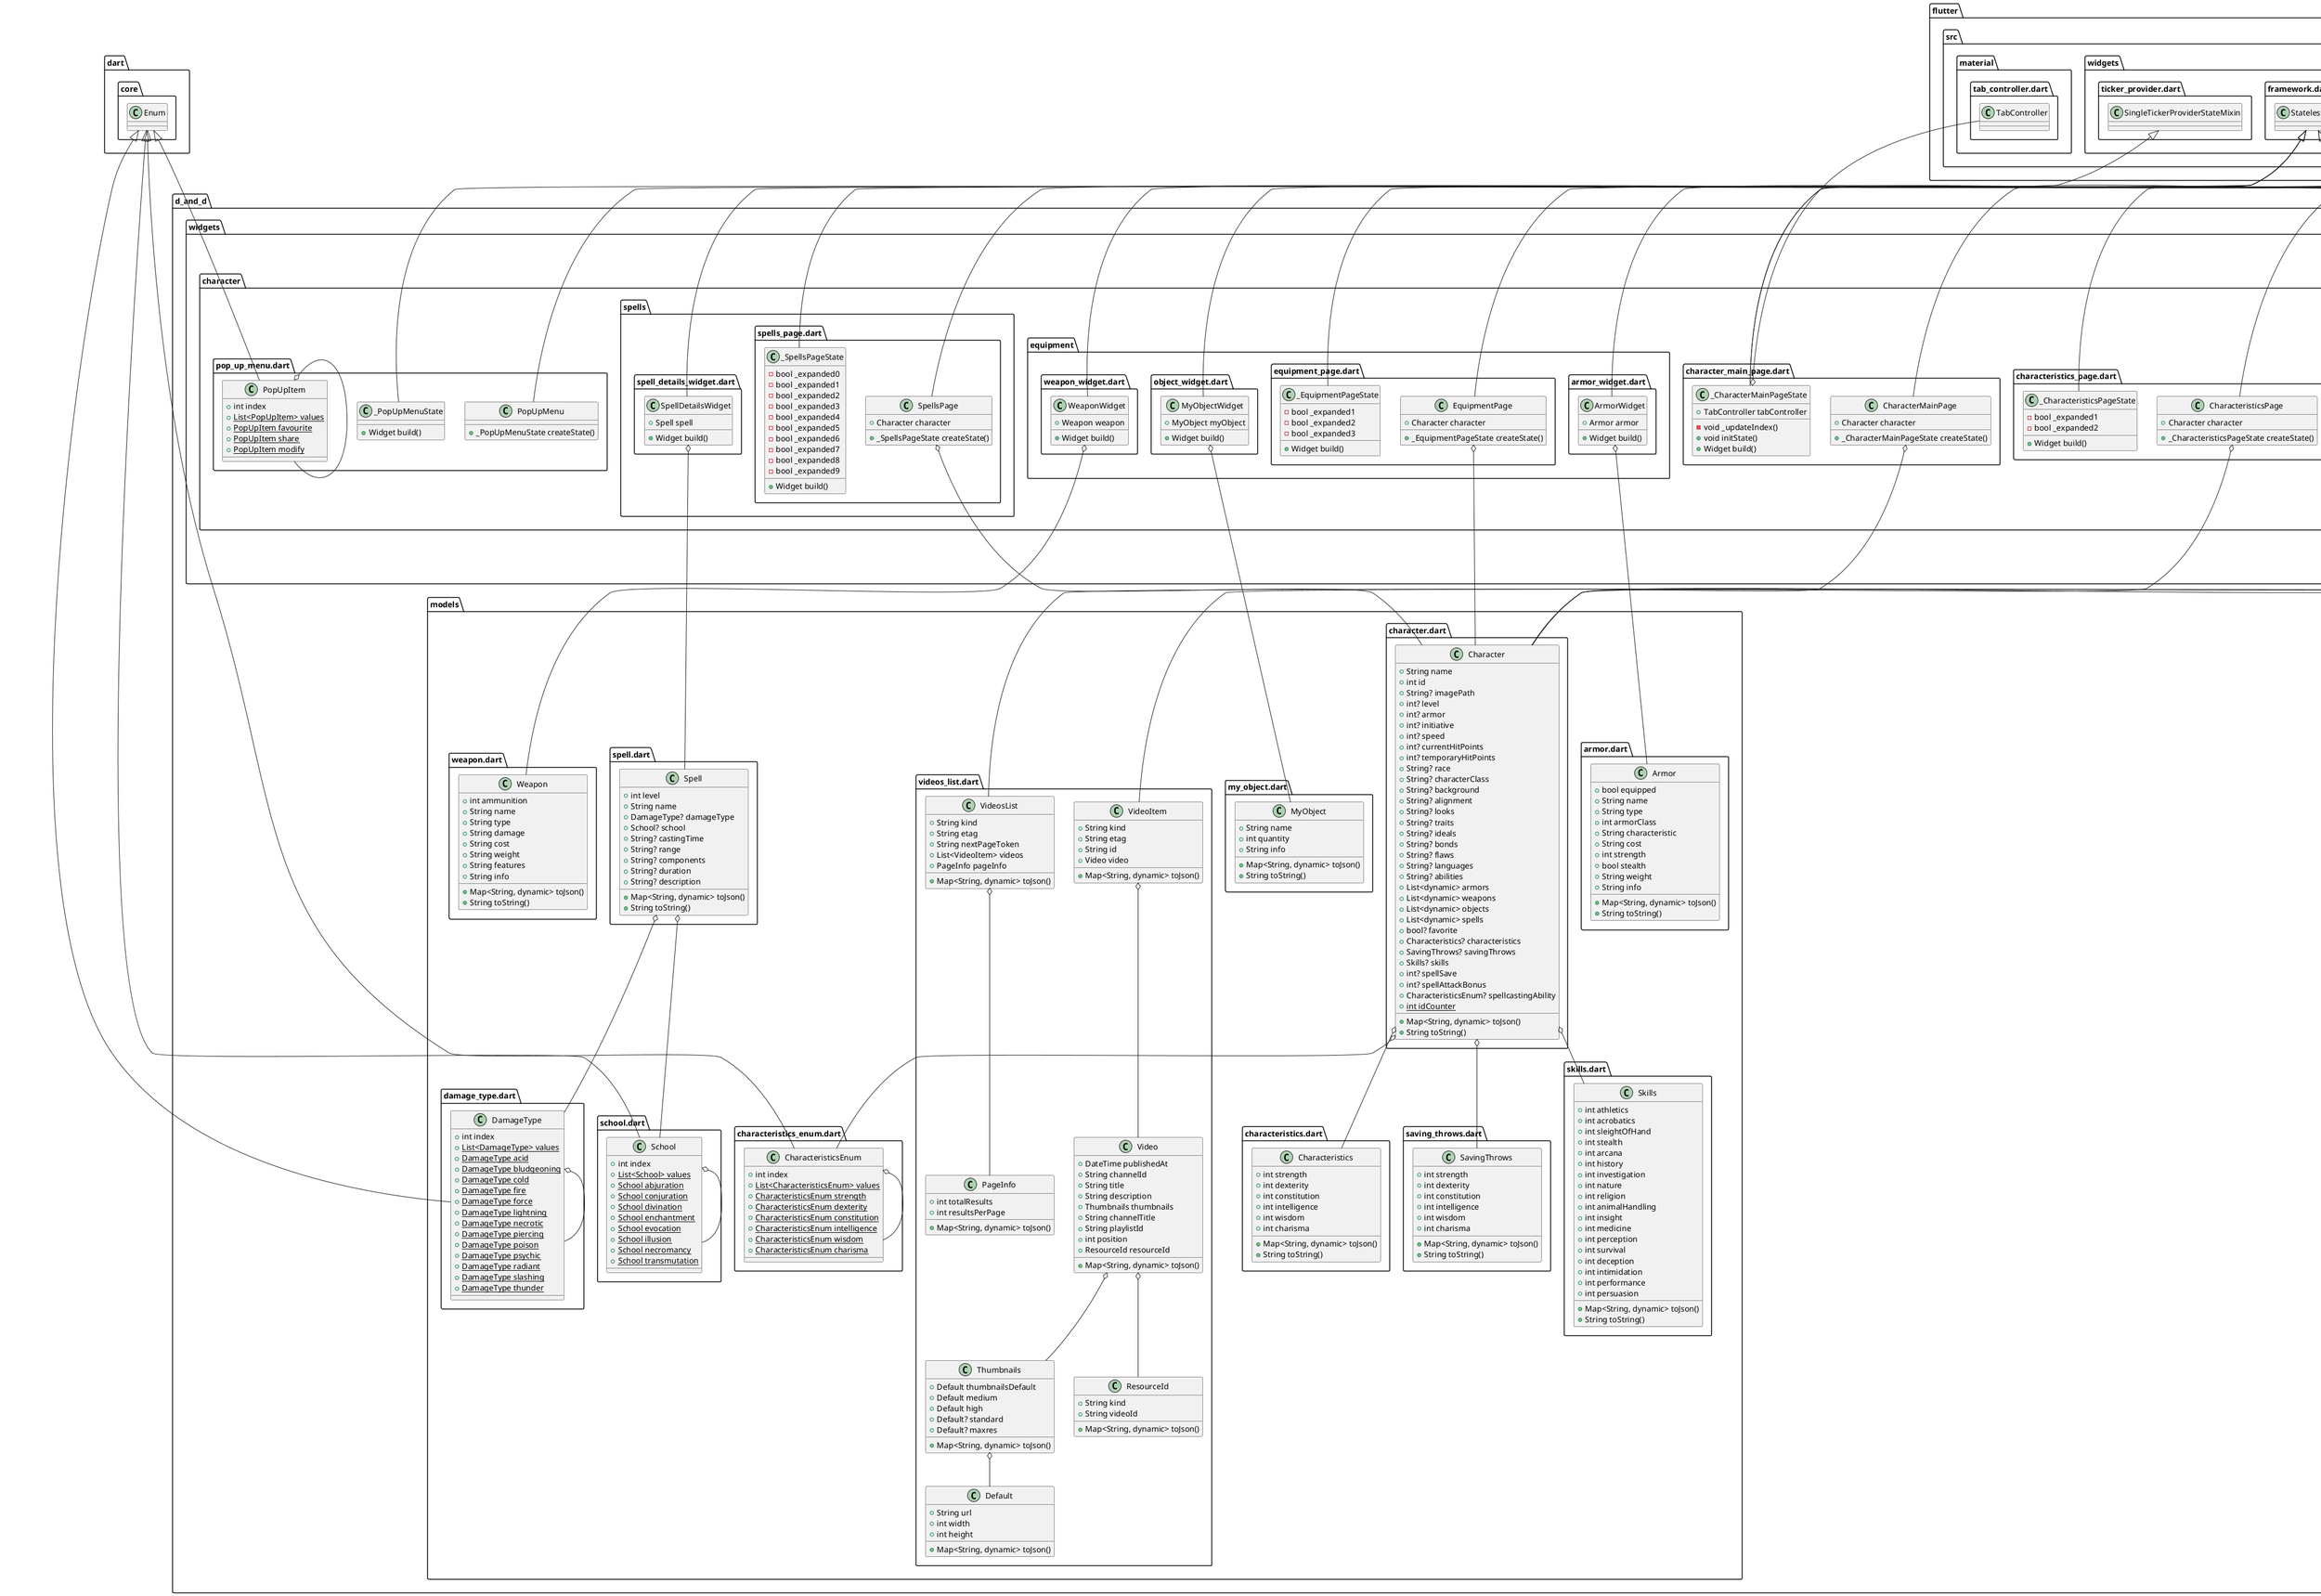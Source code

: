 @startuml
set namespaceSeparator ::

class "d_and_d::icons::my_icons.dart::MyIcons" {
  {static} -String _kFontFam
  {static} -String? _kFontPkg
  {static} +IconData shield
  {static} +IconData sword
  {static} +IconData userId
  {static} +IconData octahedron
}

"d_and_d::icons::my_icons.dart::MyIcons" o-- "flutter::src::widgets::icon_data.dart::IconData"

class "d_and_d::main.dart::MyApp" {
  +Widget build()
}

"flutter::src::widgets::framework.dart::StatelessWidget" <|-- "d_and_d::main.dart::MyApp"

class "d_and_d::main.dart::MyHomePage" {
  +String title
  +State<MyHomePage> createState()
}

"flutter::src::widgets::framework.dart::StatefulWidget" <|-- "d_and_d::main.dart::MyHomePage"

class "d_and_d::main.dart::_MyHomePageState" {
  +Widget build()
}

"flutter::src::widgets::framework.dart::State" <|-- "d_and_d::main.dart::_MyHomePageState"

class "d_and_d::models::armor.dart::Armor" {
  +bool equipped
  +String name
  +String type
  +int armorClass
  +String characteristic
  +String cost
  +int strength
  +bool stealth
  +String weight
  +String info
  +Map<String, dynamic> toJson()
  +String toString()
}

class "d_and_d::models::character.dart::Character" {
  +String name
  +int id
  +String? imagePath
  +int? level
  +int? armor
  +int? initiative
  +int? speed
  +int? currentHitPoints
  +int? temporaryHitPoints
  +String? race
  +String? characterClass
  +String? background
  +String? alignment
  +String? looks
  +String? traits
  +String? ideals
  +String? bonds
  +String? flaws
  +String? languages
  +String? abilities
  +List<dynamic> armors
  +List<dynamic> weapons
  +List<dynamic> objects
  +List<dynamic> spells
  +bool? favorite
  +Characteristics? characteristics
  +SavingThrows? savingThrows
  +Skills? skills
  +int? spellSave
  +int? spellAttackBonus
  +CharacteristicsEnum? spellcastingAbility
  {static} +int idCounter
  +Map<String, dynamic> toJson()
  +String toString()
}

"d_and_d::models::character.dart::Character" o-- "d_and_d::models::characteristics.dart::Characteristics"
"d_and_d::models::character.dart::Character" o-- "d_and_d::models::saving_throws.dart::SavingThrows"
"d_and_d::models::character.dart::Character" o-- "d_and_d::models::skills.dart::Skills"
"d_and_d::models::character.dart::Character" o-- "d_and_d::models::characteristics_enum.dart::CharacteristicsEnum"

class "d_and_d::models::characteristics.dart::Characteristics" {
  +int strength
  +int dexterity
  +int constitution
  +int intelligence
  +int wisdom
  +int charisma
  +Map<String, dynamic> toJson()
  +String toString()
}

class "d_and_d::models::characteristics_enum.dart::CharacteristicsEnum" {
  +int index
  {static} +List<CharacteristicsEnum> values
  {static} +CharacteristicsEnum strength
  {static} +CharacteristicsEnum dexterity
  {static} +CharacteristicsEnum constitution
  {static} +CharacteristicsEnum intelligence
  {static} +CharacteristicsEnum wisdom
  {static} +CharacteristicsEnum charisma
}

"d_and_d::models::characteristics_enum.dart::CharacteristicsEnum" o-- "d_and_d::models::characteristics_enum.dart::CharacteristicsEnum"
"dart::core::Enum" <|-- "d_and_d::models::characteristics_enum.dart::CharacteristicsEnum"

class "d_and_d::models::damage_type.dart::DamageType" {
  +int index
  {static} +List<DamageType> values
  {static} +DamageType acid
  {static} +DamageType bludgeoning
  {static} +DamageType cold
  {static} +DamageType fire
  {static} +DamageType force
  {static} +DamageType lightning
  {static} +DamageType necrotic
  {static} +DamageType piercing
  {static} +DamageType poison
  {static} +DamageType psychic
  {static} +DamageType radiant
  {static} +DamageType slashing
  {static} +DamageType thunder
}

"d_and_d::models::damage_type.dart::DamageType" o-- "d_and_d::models::damage_type.dart::DamageType"
"dart::core::Enum" <|-- "d_and_d::models::damage_type.dart::DamageType"

class "d_and_d::models::my_object.dart::MyObject" {
  +String name
  +int quantity
  +String info
  +Map<String, dynamic> toJson()
  +String toString()
}

class "d_and_d::models::saving_throws.dart::SavingThrows" {
  +int strength
  +int dexterity
  +int constitution
  +int intelligence
  +int wisdom
  +int charisma
  +Map<String, dynamic> toJson()
  +String toString()
}

class "d_and_d::models::school.dart::School" {
  +int index
  {static} +List<School> values
  {static} +School abjuration
  {static} +School conjuration
  {static} +School divination
  {static} +School enchantment
  {static} +School evocation
  {static} +School illusion
  {static} +School necromancy
  {static} +School transmutation
}

"d_and_d::models::school.dart::School" o-- "d_and_d::models::school.dart::School"
"dart::core::Enum" <|-- "d_and_d::models::school.dart::School"

class "d_and_d::models::skills.dart::Skills" {
  +int athletics
  +int acrobatics
  +int sleightOfHand
  +int stealth
  +int arcana
  +int history
  +int investigation
  +int nature
  +int religion
  +int animalHandling
  +int insight
  +int medicine
  +int perception
  +int survival
  +int deception
  +int intimidation
  +int performance
  +int persuasion
  +Map<String, dynamic> toJson()
  +String toString()
}

class "d_and_d::models::spell.dart::Spell" {
  +int level
  +String name
  +DamageType? damageType
  +School? school
  +String? castingTime
  +String? range
  +String? components
  +String? duration
  +String? description
  +Map<String, dynamic> toJson()
  +String toString()
}

"d_and_d::models::spell.dart::Spell" o-- "d_and_d::models::damage_type.dart::DamageType"
"d_and_d::models::spell.dart::Spell" o-- "d_and_d::models::school.dart::School"

class "d_and_d::models::videos_list.dart::VideosList" {
  +String kind
  +String etag
  +String nextPageToken
  +List<VideoItem> videos
  +PageInfo pageInfo
  +Map<String, dynamic> toJson()
}

"d_and_d::models::videos_list.dart::VideosList" o-- "d_and_d::models::videos_list.dart::PageInfo"

class "d_and_d::models::videos_list.dart::VideoItem" {
  +String kind
  +String etag
  +String id
  +Video video
  +Map<String, dynamic> toJson()
}

"d_and_d::models::videos_list.dart::VideoItem" o-- "d_and_d::models::videos_list.dart::Video"

class "d_and_d::models::videos_list.dart::Video" {
  +DateTime publishedAt
  +String channelId
  +String title
  +String description
  +Thumbnails thumbnails
  +String channelTitle
  +String playlistId
  +int position
  +ResourceId resourceId
  +Map<String, dynamic> toJson()
}

"d_and_d::models::videos_list.dart::Video" o-- "d_and_d::models::videos_list.dart::Thumbnails"
"d_and_d::models::videos_list.dart::Video" o-- "d_and_d::models::videos_list.dart::ResourceId"

class "d_and_d::models::videos_list.dart::ResourceId" {
  +String kind
  +String videoId
  +Map<String, dynamic> toJson()
}

class "d_and_d::models::videos_list.dart::Thumbnails" {
  +Default thumbnailsDefault
  +Default medium
  +Default high
  +Default? standard
  +Default? maxres
  +Map<String, dynamic> toJson()
}

"d_and_d::models::videos_list.dart::Thumbnails" o-- "d_and_d::models::videos_list.dart::Default"

class "d_and_d::models::videos_list.dart::Default" {
  +String url
  +int width
  +int height
  +Map<String, dynamic> toJson()
}

class "d_and_d::models::videos_list.dart::PageInfo" {
  +int totalResults
  +int resultsPerPage
  +Map<String, dynamic> toJson()
}

class "d_and_d::models::weapon.dart::Weapon" {
  +int ammunition
  +String name
  +String type
  +String damage
  +String cost
  +String weight
  +String features
  +String info
  +Map<String, dynamic> toJson()
  +String toString()
}

class "d_and_d::persistency::shared_preferences_db.dart::DB" {
  {static} -SharedPreferences? _preferences
  {static} +Future<dynamic> init()
  {static} +void clear()
  {static} +Future<dynamic> setTest()
  {static} +bool? getTest()
  {static} +List<Character> getCharacters()
  {static} +int getNewCharacterId()
  {static} +Future<dynamic> incrementCharacterCounter()
  {static} +void addCharacter()
  {static} +Future<dynamic> removeCharacter()
}

"d_and_d::persistency::shared_preferences_db.dart::DB" o-- "shared_preferences::shared_preferences.dart::SharedPreferences"

class "d_and_d::widgets::add_character_page.dart::AddCharacterPage" {
  +AddCharacterPageState createState()
}

"flutter::src::widgets::framework.dart::StatefulWidget" <|-- "d_and_d::widgets::add_character_page.dart::AddCharacterPage"

class "d_and_d::widgets::add_character_page.dart::AddCharacterPageState" {
  -GlobalKey<FormState> _formKey
  +int idCounter
  +int getNewID()
  +Widget build()
}

"d_and_d::widgets::add_character_page.dart::AddCharacterPageState" o-- "flutter::src::widgets::framework.dart::GlobalKey<FormState>"
"flutter::src::widgets::framework.dart::State" <|-- "d_and_d::widgets::add_character_page.dart::AddCharacterPageState"

class "d_and_d::widgets::character::characteristics_page.dart::CharacteristicsPage" {
  +Character character
  +_CharacteristicsPageState createState()
}

"d_and_d::widgets::character::characteristics_page.dart::CharacteristicsPage" o-- "d_and_d::models::character.dart::Character"
"flutter::src::widgets::framework.dart::StatefulWidget" <|-- "d_and_d::widgets::character::characteristics_page.dart::CharacteristicsPage"

class "d_and_d::widgets::character::characteristics_page.dart::_CharacteristicsPageState" {
  -bool _expanded1
  -bool _expanded2
  +Widget build()
}

"flutter::src::widgets::framework.dart::State" <|-- "d_and_d::widgets::character::characteristics_page.dart::_CharacteristicsPageState"

class "d_and_d::widgets::character::character_main_page.dart::CharacterMainPage" {
  +Character character
  +_CharacterMainPageState createState()
}

"d_and_d::widgets::character::character_main_page.dart::CharacterMainPage" o-- "d_and_d::models::character.dart::Character"
"flutter::src::widgets::framework.dart::StatefulWidget" <|-- "d_and_d::widgets::character::character_main_page.dart::CharacterMainPage"

class "d_and_d::widgets::character::character_main_page.dart::_CharacterMainPageState" {
  +TabController tabController
  -void _updateIndex()
  +void initState()
  +Widget build()
}

"d_and_d::widgets::character::character_main_page.dart::_CharacterMainPageState" o-- "flutter::src::material::tab_controller.dart::TabController"
"flutter::src::widgets::framework.dart::State" <|-- "d_and_d::widgets::character::character_main_page.dart::_CharacterMainPageState"
"flutter::src::widgets::ticker_provider.dart::SingleTickerProviderStateMixin" <|-- "d_and_d::widgets::character::character_main_page.dart::_CharacterMainPageState"

class "d_and_d::widgets::character::details_page.dart::DetailsPage" {
  +Character character
  +_DetailsPageState createState()
}

"d_and_d::widgets::character::details_page.dart::DetailsPage" o-- "d_and_d::models::character.dart::Character"
"flutter::src::widgets::framework.dart::StatefulWidget" <|-- "d_and_d::widgets::character::details_page.dart::DetailsPage"

class "d_and_d::widgets::character::details_page.dart::_DetailsPageState" {
  -bool _expanded1
  -bool _expanded2
  +Widget build()
}

"flutter::src::widgets::framework.dart::State" <|-- "d_and_d::widgets::character::details_page.dart::_DetailsPageState"

class "d_and_d::widgets::character::equipment::armor_widget.dart::ArmorWidget" {
  +Armor armor
  +Widget build()
}

"d_and_d::widgets::character::equipment::armor_widget.dart::ArmorWidget" o-- "d_and_d::models::armor.dart::Armor"
"flutter::src::widgets::framework.dart::StatelessWidget" <|-- "d_and_d::widgets::character::equipment::armor_widget.dart::ArmorWidget"

class "d_and_d::widgets::character::equipment::equipment_page.dart::EquipmentPage" {
  +Character character
  +_EquipmentPageState createState()
}

"d_and_d::widgets::character::equipment::equipment_page.dart::EquipmentPage" o-- "d_and_d::models::character.dart::Character"
"flutter::src::widgets::framework.dart::StatefulWidget" <|-- "d_and_d::widgets::character::equipment::equipment_page.dart::EquipmentPage"

class "d_and_d::widgets::character::equipment::equipment_page.dart::_EquipmentPageState" {
  -bool _expanded1
  -bool _expanded2
  -bool _expanded3
  +Widget build()
}

"flutter::src::widgets::framework.dart::State" <|-- "d_and_d::widgets::character::equipment::equipment_page.dart::_EquipmentPageState"

class "d_and_d::widgets::character::equipment::object_widget.dart::MyObjectWidget" {
  +MyObject myObject
  +Widget build()
}

"d_and_d::widgets::character::equipment::object_widget.dart::MyObjectWidget" o-- "d_and_d::models::my_object.dart::MyObject"
"flutter::src::widgets::framework.dart::StatelessWidget" <|-- "d_and_d::widgets::character::equipment::object_widget.dart::MyObjectWidget"

class "d_and_d::widgets::character::equipment::weapon_widget.dart::WeaponWidget" {
  +Weapon weapon
  +Widget build()
}

"d_and_d::widgets::character::equipment::weapon_widget.dart::WeaponWidget" o-- "d_and_d::models::weapon.dart::Weapon"
"flutter::src::widgets::framework.dart::StatelessWidget" <|-- "d_and_d::widgets::character::equipment::weapon_widget.dart::WeaponWidget"

class "d_and_d::widgets::character::pop_up_menu.dart::PopUpMenu" {
  +_PopUpMenuState createState()
}

"flutter::src::widgets::framework.dart::StatefulWidget" <|-- "d_and_d::widgets::character::pop_up_menu.dart::PopUpMenu"

class "d_and_d::widgets::character::pop_up_menu.dart::_PopUpMenuState" {
  +Widget build()
}

"flutter::src::widgets::framework.dart::State" <|-- "d_and_d::widgets::character::pop_up_menu.dart::_PopUpMenuState"

class "d_and_d::widgets::character::pop_up_menu.dart::PopUpItem" {
  +int index
  {static} +List<PopUpItem> values
  {static} +PopUpItem favourite
  {static} +PopUpItem share
  {static} +PopUpItem modify
}

"d_and_d::widgets::character::pop_up_menu.dart::PopUpItem" o-- "d_and_d::widgets::character::pop_up_menu.dart::PopUpItem"
"dart::core::Enum" <|-- "d_and_d::widgets::character::pop_up_menu.dart::PopUpItem"

class "d_and_d::widgets::character::spells::spells_page.dart::SpellsPage" {
  +Character character
  +_SpellsPageState createState()
}

"d_and_d::widgets::character::spells::spells_page.dart::SpellsPage" o-- "d_and_d::models::character.dart::Character"
"flutter::src::widgets::framework.dart::StatefulWidget" <|-- "d_and_d::widgets::character::spells::spells_page.dart::SpellsPage"

class "d_and_d::widgets::character::spells::spells_page.dart::_SpellsPageState" {
  -bool _expanded0
  -bool _expanded1
  -bool _expanded2
  -bool _expanded3
  -bool _expanded4
  -bool _expanded5
  -bool _expanded6
  -bool _expanded7
  -bool _expanded8
  -bool _expanded9
  +Widget build()
}

"flutter::src::widgets::framework.dart::State" <|-- "d_and_d::widgets::character::spells::spells_page.dart::_SpellsPageState"

class "d_and_d::widgets::character::spells::spell_details_widget.dart::SpellDetailsWidget" {
  +Spell spell
  +Widget build()
}

"d_and_d::widgets::character::spells::spell_details_widget.dart::SpellDetailsWidget" o-- "d_and_d::models::spell.dart::Spell"
"flutter::src::widgets::framework.dart::StatelessWidget" <|-- "d_and_d::widgets::character::spells::spell_details_widget.dart::SpellDetailsWidget"

class "d_and_d::widgets::character::tab_information.dart::TabInformation" {
  +int order
  +IconData icon
  +String title
}

"d_and_d::widgets::character::tab_information.dart::TabInformation" o-- "flutter::src::widgets::icon_data.dart::IconData"

class "d_and_d::widgets::characters_list_page.dart::CharactersListPage" {
  +State<CharactersListPage> createState()
}

"flutter::src::widgets::framework.dart::StatefulWidget" <|-- "d_and_d::widgets::characters_list_page.dart::CharactersListPage"

class "d_and_d::widgets::characters_list_page.dart::_CharactersListPageState" {
  +List<Character> charactersList
  +Widget build()
}

"flutter::src::widgets::framework.dart::State" <|-- "d_and_d::widgets::characters_list_page.dart::_CharactersListPageState"

class "d_and_d::widgets::dices::roll_page.dart::RollPage" {
  +_RollPageState createState()
}

"flutter::src::widgets::framework.dart::StatefulWidget" <|-- "d_and_d::widgets::dices::roll_page.dart::RollPage"

class "d_and_d::widgets::dices::roll_page.dart::_RollPageState" {
  -int _d2
  -int _d4
  -int _d6
  -int _d8
  -int _d10
  -int _d20
  -int _res
  -void _incrementDC2()
  -void _decrementDC2()
  -void _incrementDC4()
  -void _decrementDC4()
  -void _incrementDC6()
  -void _decrementDC6()
  -void _incrementDC8()
  -void _decrementDC8()
  -void _incrementDC10()
  -void _decrementDC10()
  -void _incrementDC20()
  -void _decrementDC20()
  -void _roll()
  +Widget build()
}

"flutter::src::widgets::framework.dart::State" <|-- "d_and_d::widgets::dices::roll_page.dart::_RollPageState"

class "d_and_d::widgets::side_drawer.dart::SideDrawer" {
  +Widget build()
}

"flutter::src::widgets::framework.dart::StatelessWidget" <|-- "d_and_d::widgets::side_drawer.dart::SideDrawer"

class "d_and_d::widgets::videos::list_videos_page.dart::ListVideosPage" {
  +_ListVideosPageState createState()
}

"flutter::src::widgets::framework.dart::StatefulWidget" <|-- "d_and_d::widgets::videos::list_videos_page.dart::ListVideosPage"

class "d_and_d::widgets::videos::list_videos_page.dart::_ListVideosPageState" {
  -String _nextPageToken
  -VideosList _videosList
  -bool _first
  +Future<VideosList> getVideosList()
  -dynamic _loadVideos()
  +Widget build()
}

"d_and_d::widgets::videos::list_videos_page.dart::_ListVideosPageState" o-- "d_and_d::models::videos_list.dart::VideosList"
"flutter::src::widgets::framework.dart::State" <|-- "d_and_d::widgets::videos::list_videos_page.dart::_ListVideosPageState"

class "d_and_d::widgets::videos::video_player_page.dart::VideoPlayerPage" {
  +VideoItem videoItem
  +_VideoPlayerPageState createState()
}

"d_and_d::widgets::videos::video_player_page.dart::VideoPlayerPage" o-- "d_and_d::models::videos_list.dart::VideoItem"
"flutter::src::widgets::framework.dart::StatefulWidget" <|-- "d_and_d::widgets::videos::video_player_page.dart::VideoPlayerPage"

class "d_and_d::widgets::videos::video_player_page.dart::_VideoPlayerPageState" {
  -YoutubePlayerController _controller
  -bool _isPlayerReady
  +void initState()
  -void _listener()
  +void deactivate()
  +void dispose()
  +Widget build()
}

"d_and_d::widgets::videos::video_player_page.dart::_VideoPlayerPageState" o-- "youtube_player_flutter::src::utils::youtube_player_controller.dart::YoutubePlayerController"
"flutter::src::widgets::framework.dart::State" <|-- "d_and_d::widgets::videos::video_player_page.dart::_VideoPlayerPageState"


@enduml
